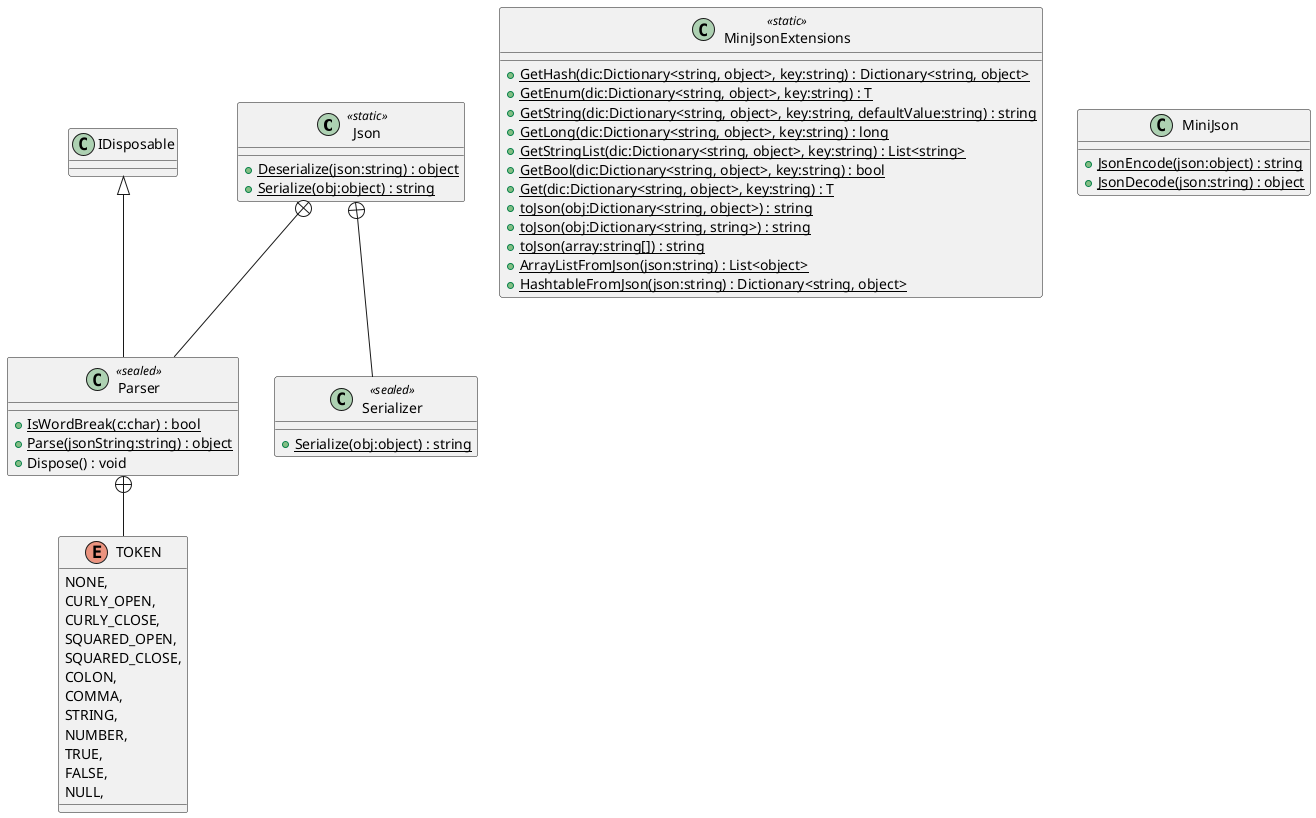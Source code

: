 @startuml
class Json <<static>> {
    + {static} Deserialize(json:string) : object
    + {static} Serialize(obj:object) : string
}
class MiniJsonExtensions <<static>> {
    + {static} GetHash(dic:Dictionary<string, object>, key:string) : Dictionary<string, object>
    + {static} GetEnum(dic:Dictionary<string, object>, key:string) : T
    + {static} GetString(dic:Dictionary<string, object>, key:string, defaultValue:string) : string
    + {static} GetLong(dic:Dictionary<string, object>, key:string) : long
    + {static} GetStringList(dic:Dictionary<string, object>, key:string) : List<string>
    + {static} GetBool(dic:Dictionary<string, object>, key:string) : bool
    + {static} Get(dic:Dictionary<string, object>, key:string) : T
    + {static} toJson(obj:Dictionary<string, object>) : string
    + {static} toJson(obj:Dictionary<string, string>) : string
    + {static} toJson(array:string[]) : string
    + {static} ArrayListFromJson(json:string) : List<object>
    + {static} HashtableFromJson(json:string) : Dictionary<string, object>
}
class MiniJson {
    + {static} JsonEncode(json:object) : string
    + {static} JsonDecode(json:string) : object
}
class Parser <<sealed>> {
    + {static} IsWordBreak(c:char) : bool
    + {static} Parse(jsonString:string) : object
    + Dispose() : void
}
class Serializer <<sealed>> {
    + {static} Serialize(obj:object) : string
}
enum TOKEN {
    NONE,
    CURLY_OPEN,
    CURLY_CLOSE,
    SQUARED_OPEN,
    SQUARED_CLOSE,
    COLON,
    COMMA,
    STRING,
    NUMBER,
    TRUE,
    FALSE,
    NULL,
}
Json +-- Parser
IDisposable <|-- Parser
Json +-- Serializer
Parser +-- TOKEN
@enduml
